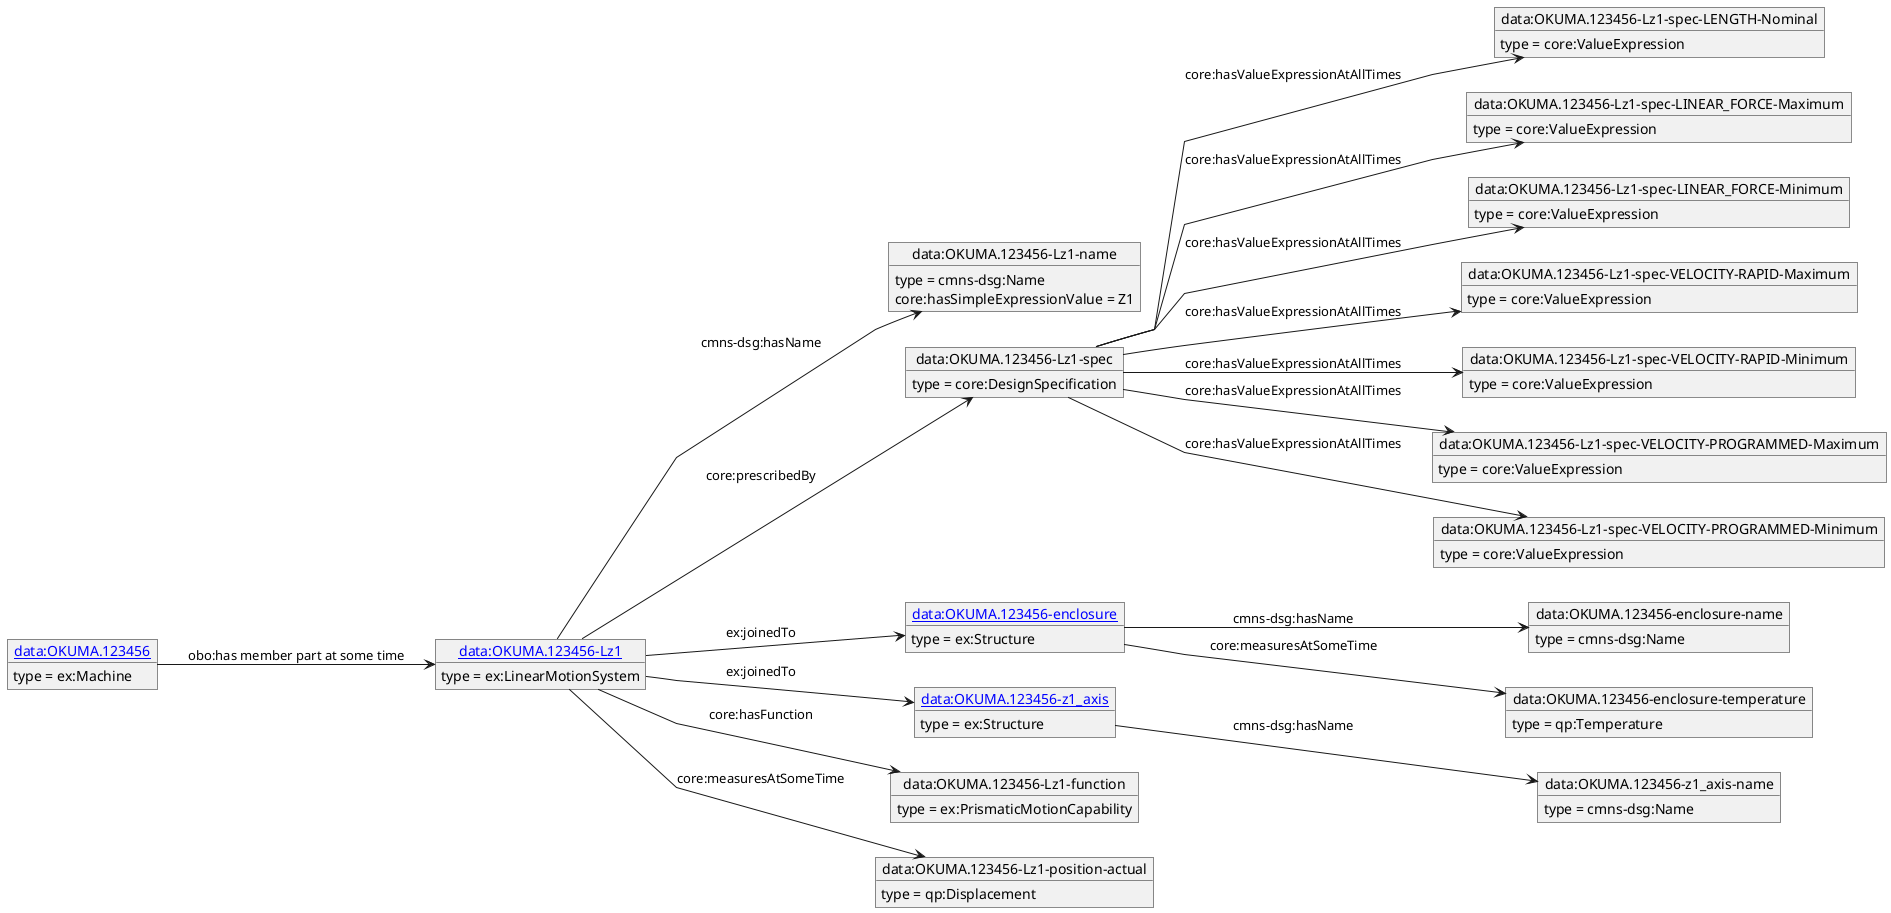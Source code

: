 @startuml
skinparam linetype polyline
left to right direction
object "[[./OKUMA.123456-Lz1.html data:OKUMA.123456-Lz1]]" as o1 {
 type = ex:LinearMotionSystem
 }
object "data:OKUMA.123456-Lz1-name" as o2 {
 type = cmns-dsg:Name
 }
object "data:OKUMA.123456-Lz1-spec" as o3 {
 type = core:DesignSpecification
 }
object "data:OKUMA.123456-Lz1-spec-LENGTH-Nominal" as o4 {
 type = core:ValueExpression
 }
object "data:OKUMA.123456-Lz1-spec-LINEAR_FORCE-Maximum" as o5 {
 type = core:ValueExpression
 }
object "data:OKUMA.123456-Lz1-spec-LINEAR_FORCE-Minimum" as o6 {
 type = core:ValueExpression
 }
object "data:OKUMA.123456-Lz1-spec-VELOCITY-RAPID-Maximum" as o7 {
 type = core:ValueExpression
 }
object "data:OKUMA.123456-Lz1-spec-VELOCITY-RAPID-Minimum" as o8 {
 type = core:ValueExpression
 }
object "data:OKUMA.123456-Lz1-spec-VELOCITY-PROGRAMMED-Maximum" as o9 {
 type = core:ValueExpression
 }
object "data:OKUMA.123456-Lz1-spec-VELOCITY-PROGRAMMED-Minimum" as o10 {
 type = core:ValueExpression
 }
object "[[./OKUMA.123456-enclosure.html data:OKUMA.123456-enclosure]]" as o11 {
 type = ex:Structure
 }
object "data:OKUMA.123456-enclosure-name" as o12 {
 type = cmns-dsg:Name
 }
object "data:OKUMA.123456-enclosure-temperature" as o13 {
 type = qp:Temperature
 }
object "[[./OKUMA.123456-z1_axis.html data:OKUMA.123456-z1_axis]]" as o14 {
 type = ex:Structure
 }
object "data:OKUMA.123456-z1_axis-name" as o15 {
 type = cmns-dsg:Name
 }
object "data:OKUMA.123456-Lz1-function" as o16 {
 type = ex:PrismaticMotionCapability
 }
object "data:OKUMA.123456-Lz1-position-actual" as o17 {
 type = qp:Displacement
 }
object "[[./OKUMA.123456.html data:OKUMA.123456]]" as o18 {
 type = ex:Machine
 }
o1 --> o2 : cmns-dsg:hasName
o2 : core:hasSimpleExpressionValue = Z1
o1 --> o3 : core:prescribedBy
o3 --> o4 : core:hasValueExpressionAtAllTimes
o3 --> o5 : core:hasValueExpressionAtAllTimes
o3 --> o6 : core:hasValueExpressionAtAllTimes
o3 --> o7 : core:hasValueExpressionAtAllTimes
o3 --> o8 : core:hasValueExpressionAtAllTimes
o3 --> o9 : core:hasValueExpressionAtAllTimes
o3 --> o10 : core:hasValueExpressionAtAllTimes
o1 --> o11 : ex:joinedTo
o11 --> o12 : cmns-dsg:hasName
o11 --> o13 : core:measuresAtSomeTime
o1 --> o14 : ex:joinedTo
o14 --> o15 : cmns-dsg:hasName
o1 --> o16 : core:hasFunction
o1 --> o17 : core:measuresAtSomeTime
o18 --> o1 : obo:has member part at some time
@enduml
